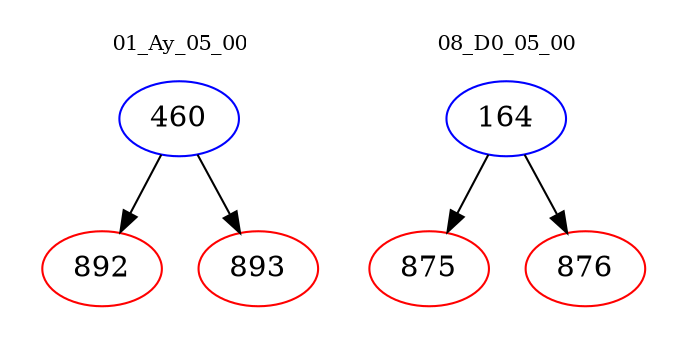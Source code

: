digraph{
subgraph cluster_0 {
color = white
label = "01_Ay_05_00";
fontsize=10;
T0_460 [label="460", color="blue"]
T0_460 -> T0_892 [color="black"]
T0_892 [label="892", color="red"]
T0_460 -> T0_893 [color="black"]
T0_893 [label="893", color="red"]
}
subgraph cluster_1 {
color = white
label = "08_D0_05_00";
fontsize=10;
T1_164 [label="164", color="blue"]
T1_164 -> T1_875 [color="black"]
T1_875 [label="875", color="red"]
T1_164 -> T1_876 [color="black"]
T1_876 [label="876", color="red"]
}
}
